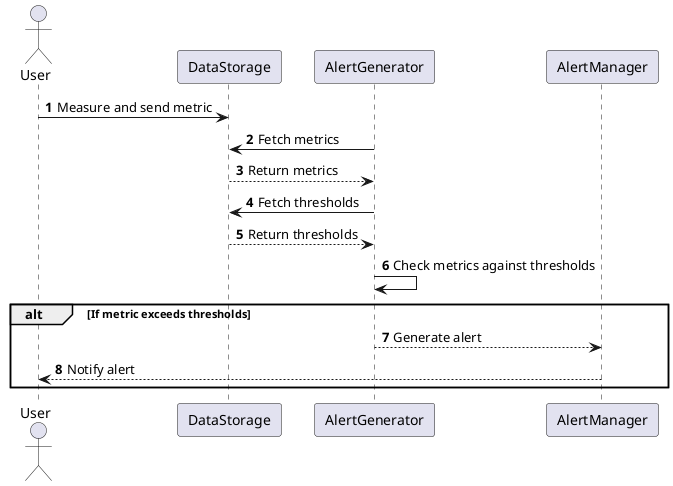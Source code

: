 @startuml
'https://plantuml.com/sequence-diagram

autonumber
actor "User" as U
participant " DataStorage " as DS
participant " AlertGenerator " as AG
participant " AlertManager " as AM

U -> DS: Measure and send metric
AG -> DS: Fetch metrics
DS --> AG: Return metrics
AG -> DS: Fetch thresholds
DS --> AG: Return thresholds
AG -> AG: Check metrics against thresholds

alt If metric exceeds thresholds
    AG --> AM: Generate alert
    AM --> U : Notify alert
end
@enduml